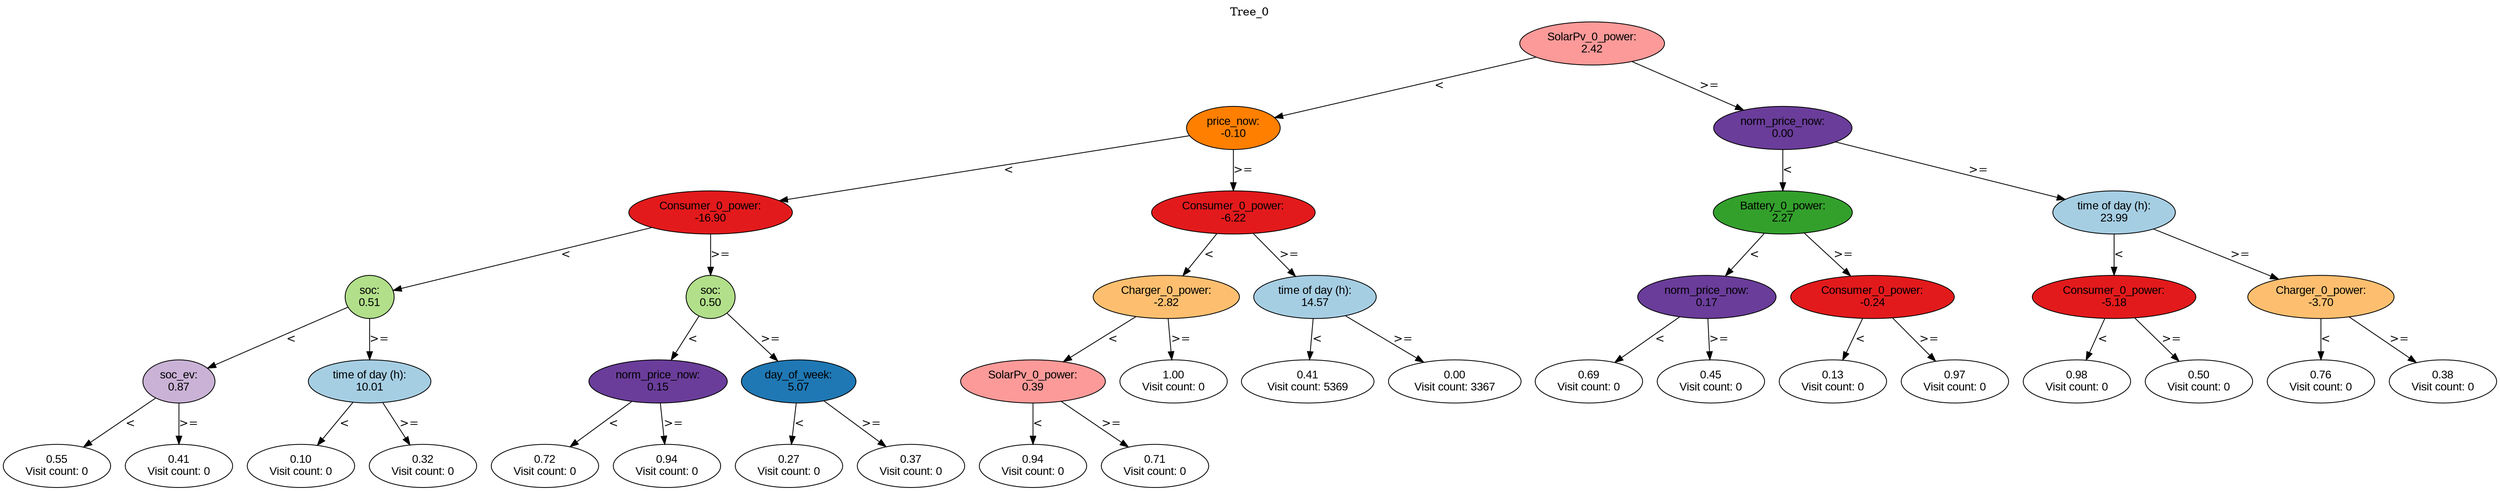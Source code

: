 digraph BST {
    node [fontname="Arial" style=filled colorscheme=paired12];
    0 [ label = "SolarPv_0_power:
2.42" fillcolor=5];
    1 [ label = "price_now:
-0.10" fillcolor=8];
    2 [ label = "Consumer_0_power:
-16.90" fillcolor=6];
    3 [ label = "soc:
0.51" fillcolor=3];
    4 [ label = "soc_ev:
0.87" fillcolor=9];
    5 [ label = "0.55
Visit count: 0" fillcolor=white];
    6 [ label = "0.41
Visit count: 0" fillcolor=white];
    7 [ label = "time of day (h):
10.01" fillcolor=1];
    8 [ label = "0.10
Visit count: 0" fillcolor=white];
    9 [ label = "0.32
Visit count: 0" fillcolor=white];
    10 [ label = "soc:
0.50" fillcolor=3];
    11 [ label = "norm_price_now:
0.15" fillcolor=10];
    12 [ label = "0.72
Visit count: 0" fillcolor=white];
    13 [ label = "0.94
Visit count: 0" fillcolor=white];
    14 [ label = "day_of_week:
5.07" fillcolor=2];
    15 [ label = "0.27
Visit count: 0" fillcolor=white];
    16 [ label = "0.37
Visit count: 0" fillcolor=white];
    17 [ label = "Consumer_0_power:
-6.22" fillcolor=6];
    18 [ label = "Charger_0_power:
-2.82" fillcolor=7];
    19 [ label = "SolarPv_0_power:
0.39" fillcolor=5];
    20 [ label = "0.94
Visit count: 0" fillcolor=white];
    21 [ label = "0.71
Visit count: 0" fillcolor=white];
    22 [ label = "1.00
Visit count: 0" fillcolor=white];
    23 [ label = "time of day (h):
14.57" fillcolor=1];
    24 [ label = "0.41
Visit count: 5369" fillcolor=white];
    25 [ label = "0.00
Visit count: 3367" fillcolor=white];
    26 [ label = "norm_price_now:
0.00" fillcolor=10];
    27 [ label = "Battery_0_power:
2.27" fillcolor=4];
    28 [ label = "norm_price_now:
0.17" fillcolor=10];
    29 [ label = "0.69
Visit count: 0" fillcolor=white];
    30 [ label = "0.45
Visit count: 0" fillcolor=white];
    31 [ label = "Consumer_0_power:
-0.24" fillcolor=6];
    32 [ label = "0.13
Visit count: 0" fillcolor=white];
    33 [ label = "0.97
Visit count: 0" fillcolor=white];
    34 [ label = "time of day (h):
23.99" fillcolor=1];
    35 [ label = "Consumer_0_power:
-5.18" fillcolor=6];
    36 [ label = "0.98
Visit count: 0" fillcolor=white];
    37 [ label = "0.50
Visit count: 0" fillcolor=white];
    38 [ label = "Charger_0_power:
-3.70" fillcolor=7];
    39 [ label = "0.76
Visit count: 0" fillcolor=white];
    40 [ label = "0.38
Visit count: 0" fillcolor=white];

    0  -> 1[ label = "<"];
    0  -> 26[ label = ">="];
    1  -> 2[ label = "<"];
    1  -> 17[ label = ">="];
    2  -> 3[ label = "<"];
    2  -> 10[ label = ">="];
    3  -> 4[ label = "<"];
    3  -> 7[ label = ">="];
    4  -> 5[ label = "<"];
    4  -> 6[ label = ">="];
    7  -> 8[ label = "<"];
    7  -> 9[ label = ">="];
    10  -> 11[ label = "<"];
    10  -> 14[ label = ">="];
    11  -> 12[ label = "<"];
    11  -> 13[ label = ">="];
    14  -> 15[ label = "<"];
    14  -> 16[ label = ">="];
    17  -> 18[ label = "<"];
    17  -> 23[ label = ">="];
    18  -> 19[ label = "<"];
    18  -> 22[ label = ">="];
    19  -> 20[ label = "<"];
    19  -> 21[ label = ">="];
    23  -> 24[ label = "<"];
    23  -> 25[ label = ">="];
    26  -> 27[ label = "<"];
    26  -> 34[ label = ">="];
    27  -> 28[ label = "<"];
    27  -> 31[ label = ">="];
    28  -> 29[ label = "<"];
    28  -> 30[ label = ">="];
    31  -> 32[ label = "<"];
    31  -> 33[ label = ">="];
    34  -> 35[ label = "<"];
    34  -> 38[ label = ">="];
    35  -> 36[ label = "<"];
    35  -> 37[ label = ">="];
    38  -> 39[ label = "<"];
    38  -> 40[ label = ">="];

    labelloc="t";
    label="Tree_0";
}